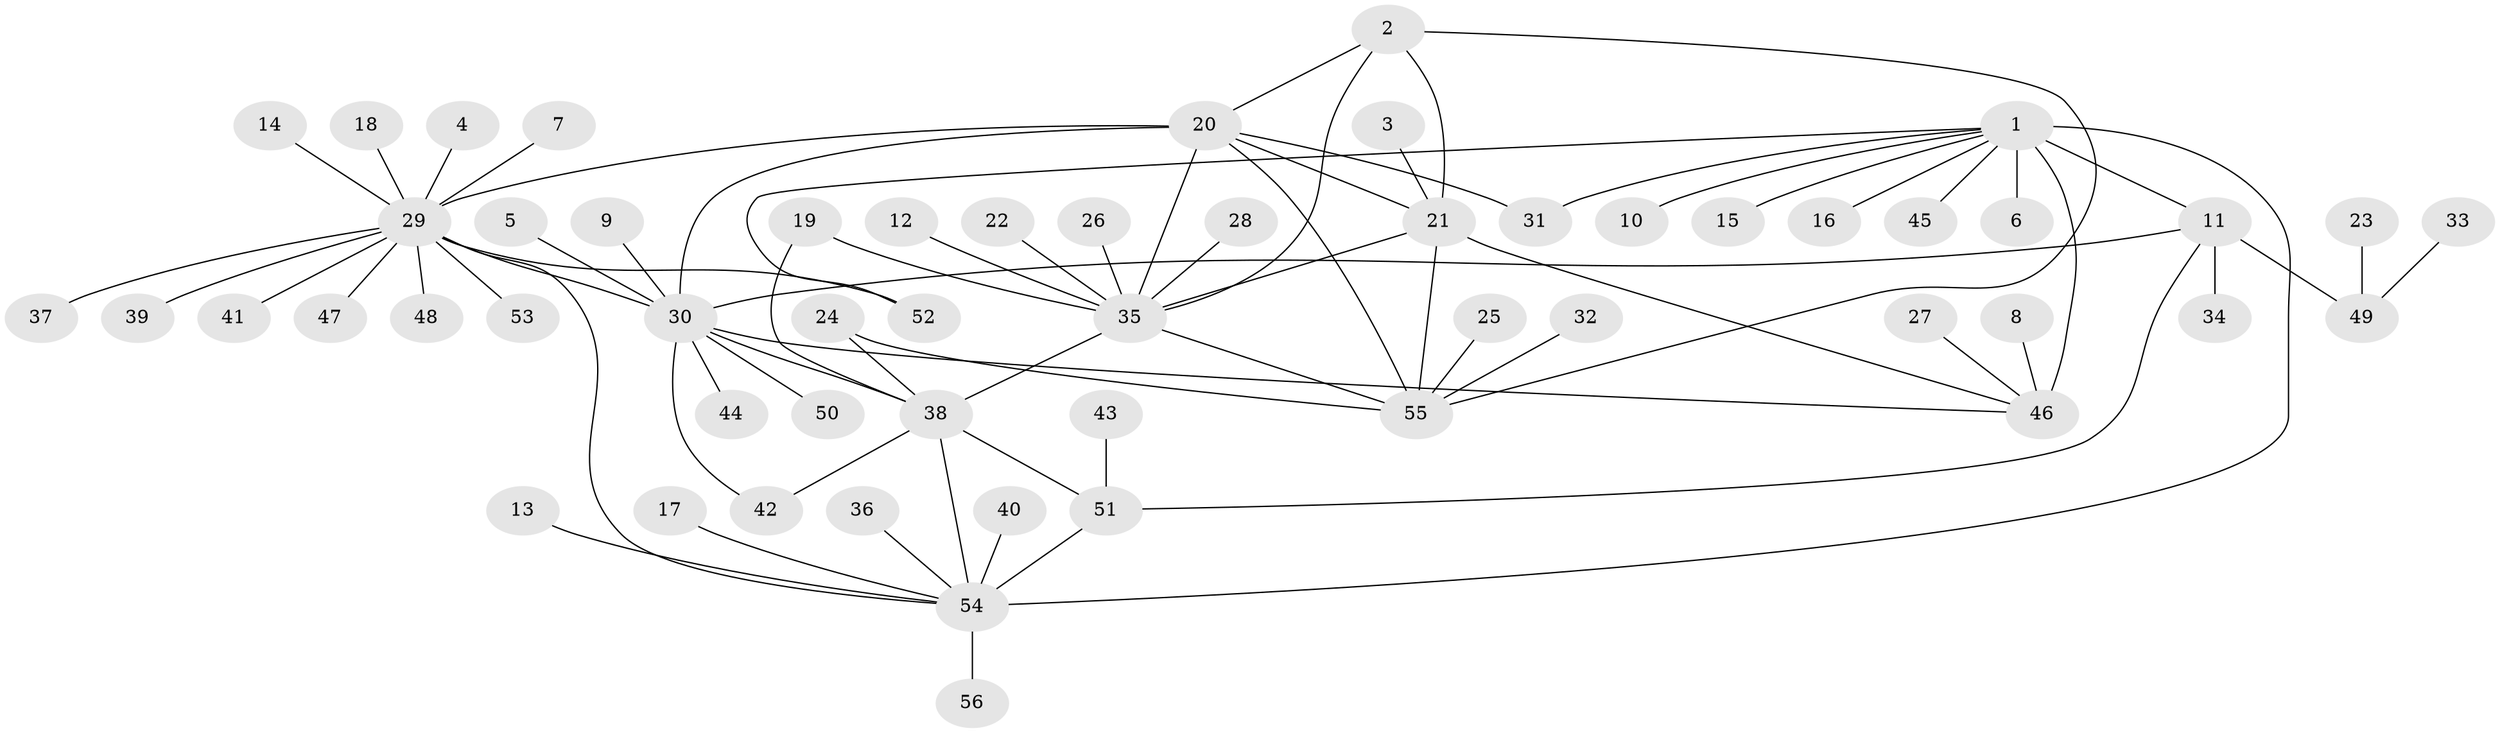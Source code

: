 // original degree distribution, {8: 0.02702702702702703, 6: 0.036036036036036036, 5: 0.05405405405405406, 9: 0.018018018018018018, 12: 0.018018018018018018, 10: 0.018018018018018018, 4: 0.018018018018018018, 7: 0.018018018018018018, 13: 0.02702702702702703, 1: 0.5945945945945946, 3: 0.02702702702702703, 2: 0.14414414414414414}
// Generated by graph-tools (version 1.1) at 2025/50/03/09/25 03:50:29]
// undirected, 56 vertices, 74 edges
graph export_dot {
graph [start="1"]
  node [color=gray90,style=filled];
  1;
  2;
  3;
  4;
  5;
  6;
  7;
  8;
  9;
  10;
  11;
  12;
  13;
  14;
  15;
  16;
  17;
  18;
  19;
  20;
  21;
  22;
  23;
  24;
  25;
  26;
  27;
  28;
  29;
  30;
  31;
  32;
  33;
  34;
  35;
  36;
  37;
  38;
  39;
  40;
  41;
  42;
  43;
  44;
  45;
  46;
  47;
  48;
  49;
  50;
  51;
  52;
  53;
  54;
  55;
  56;
  1 -- 6 [weight=1.0];
  1 -- 10 [weight=1.0];
  1 -- 11 [weight=1.0];
  1 -- 15 [weight=1.0];
  1 -- 16 [weight=1.0];
  1 -- 31 [weight=1.0];
  1 -- 45 [weight=1.0];
  1 -- 46 [weight=4.0];
  1 -- 52 [weight=1.0];
  1 -- 54 [weight=1.0];
  2 -- 20 [weight=1.0];
  2 -- 21 [weight=1.0];
  2 -- 35 [weight=1.0];
  2 -- 55 [weight=1.0];
  3 -- 21 [weight=1.0];
  4 -- 29 [weight=1.0];
  5 -- 30 [weight=1.0];
  7 -- 29 [weight=1.0];
  8 -- 46 [weight=1.0];
  9 -- 30 [weight=1.0];
  11 -- 30 [weight=4.0];
  11 -- 34 [weight=1.0];
  11 -- 49 [weight=1.0];
  11 -- 51 [weight=1.0];
  12 -- 35 [weight=1.0];
  13 -- 54 [weight=1.0];
  14 -- 29 [weight=1.0];
  17 -- 54 [weight=1.0];
  18 -- 29 [weight=1.0];
  19 -- 35 [weight=1.0];
  19 -- 38 [weight=1.0];
  20 -- 21 [weight=1.0];
  20 -- 29 [weight=1.0];
  20 -- 30 [weight=2.0];
  20 -- 31 [weight=1.0];
  20 -- 35 [weight=1.0];
  20 -- 55 [weight=1.0];
  21 -- 35 [weight=1.0];
  21 -- 46 [weight=1.0];
  21 -- 55 [weight=1.0];
  22 -- 35 [weight=1.0];
  23 -- 49 [weight=1.0];
  24 -- 38 [weight=1.0];
  24 -- 55 [weight=1.0];
  25 -- 55 [weight=1.0];
  26 -- 35 [weight=1.0];
  27 -- 46 [weight=1.0];
  28 -- 35 [weight=1.0];
  29 -- 30 [weight=2.0];
  29 -- 37 [weight=1.0];
  29 -- 39 [weight=1.0];
  29 -- 41 [weight=1.0];
  29 -- 47 [weight=1.0];
  29 -- 48 [weight=1.0];
  29 -- 52 [weight=6.0];
  29 -- 53 [weight=1.0];
  29 -- 54 [weight=1.0];
  30 -- 38 [weight=1.0];
  30 -- 42 [weight=1.0];
  30 -- 44 [weight=1.0];
  30 -- 46 [weight=1.0];
  30 -- 50 [weight=1.0];
  32 -- 55 [weight=1.0];
  33 -- 49 [weight=1.0];
  35 -- 38 [weight=1.0];
  35 -- 55 [weight=1.0];
  36 -- 54 [weight=1.0];
  38 -- 42 [weight=1.0];
  38 -- 51 [weight=3.0];
  38 -- 54 [weight=1.0];
  40 -- 54 [weight=1.0];
  43 -- 51 [weight=1.0];
  51 -- 54 [weight=3.0];
  54 -- 56 [weight=1.0];
}
